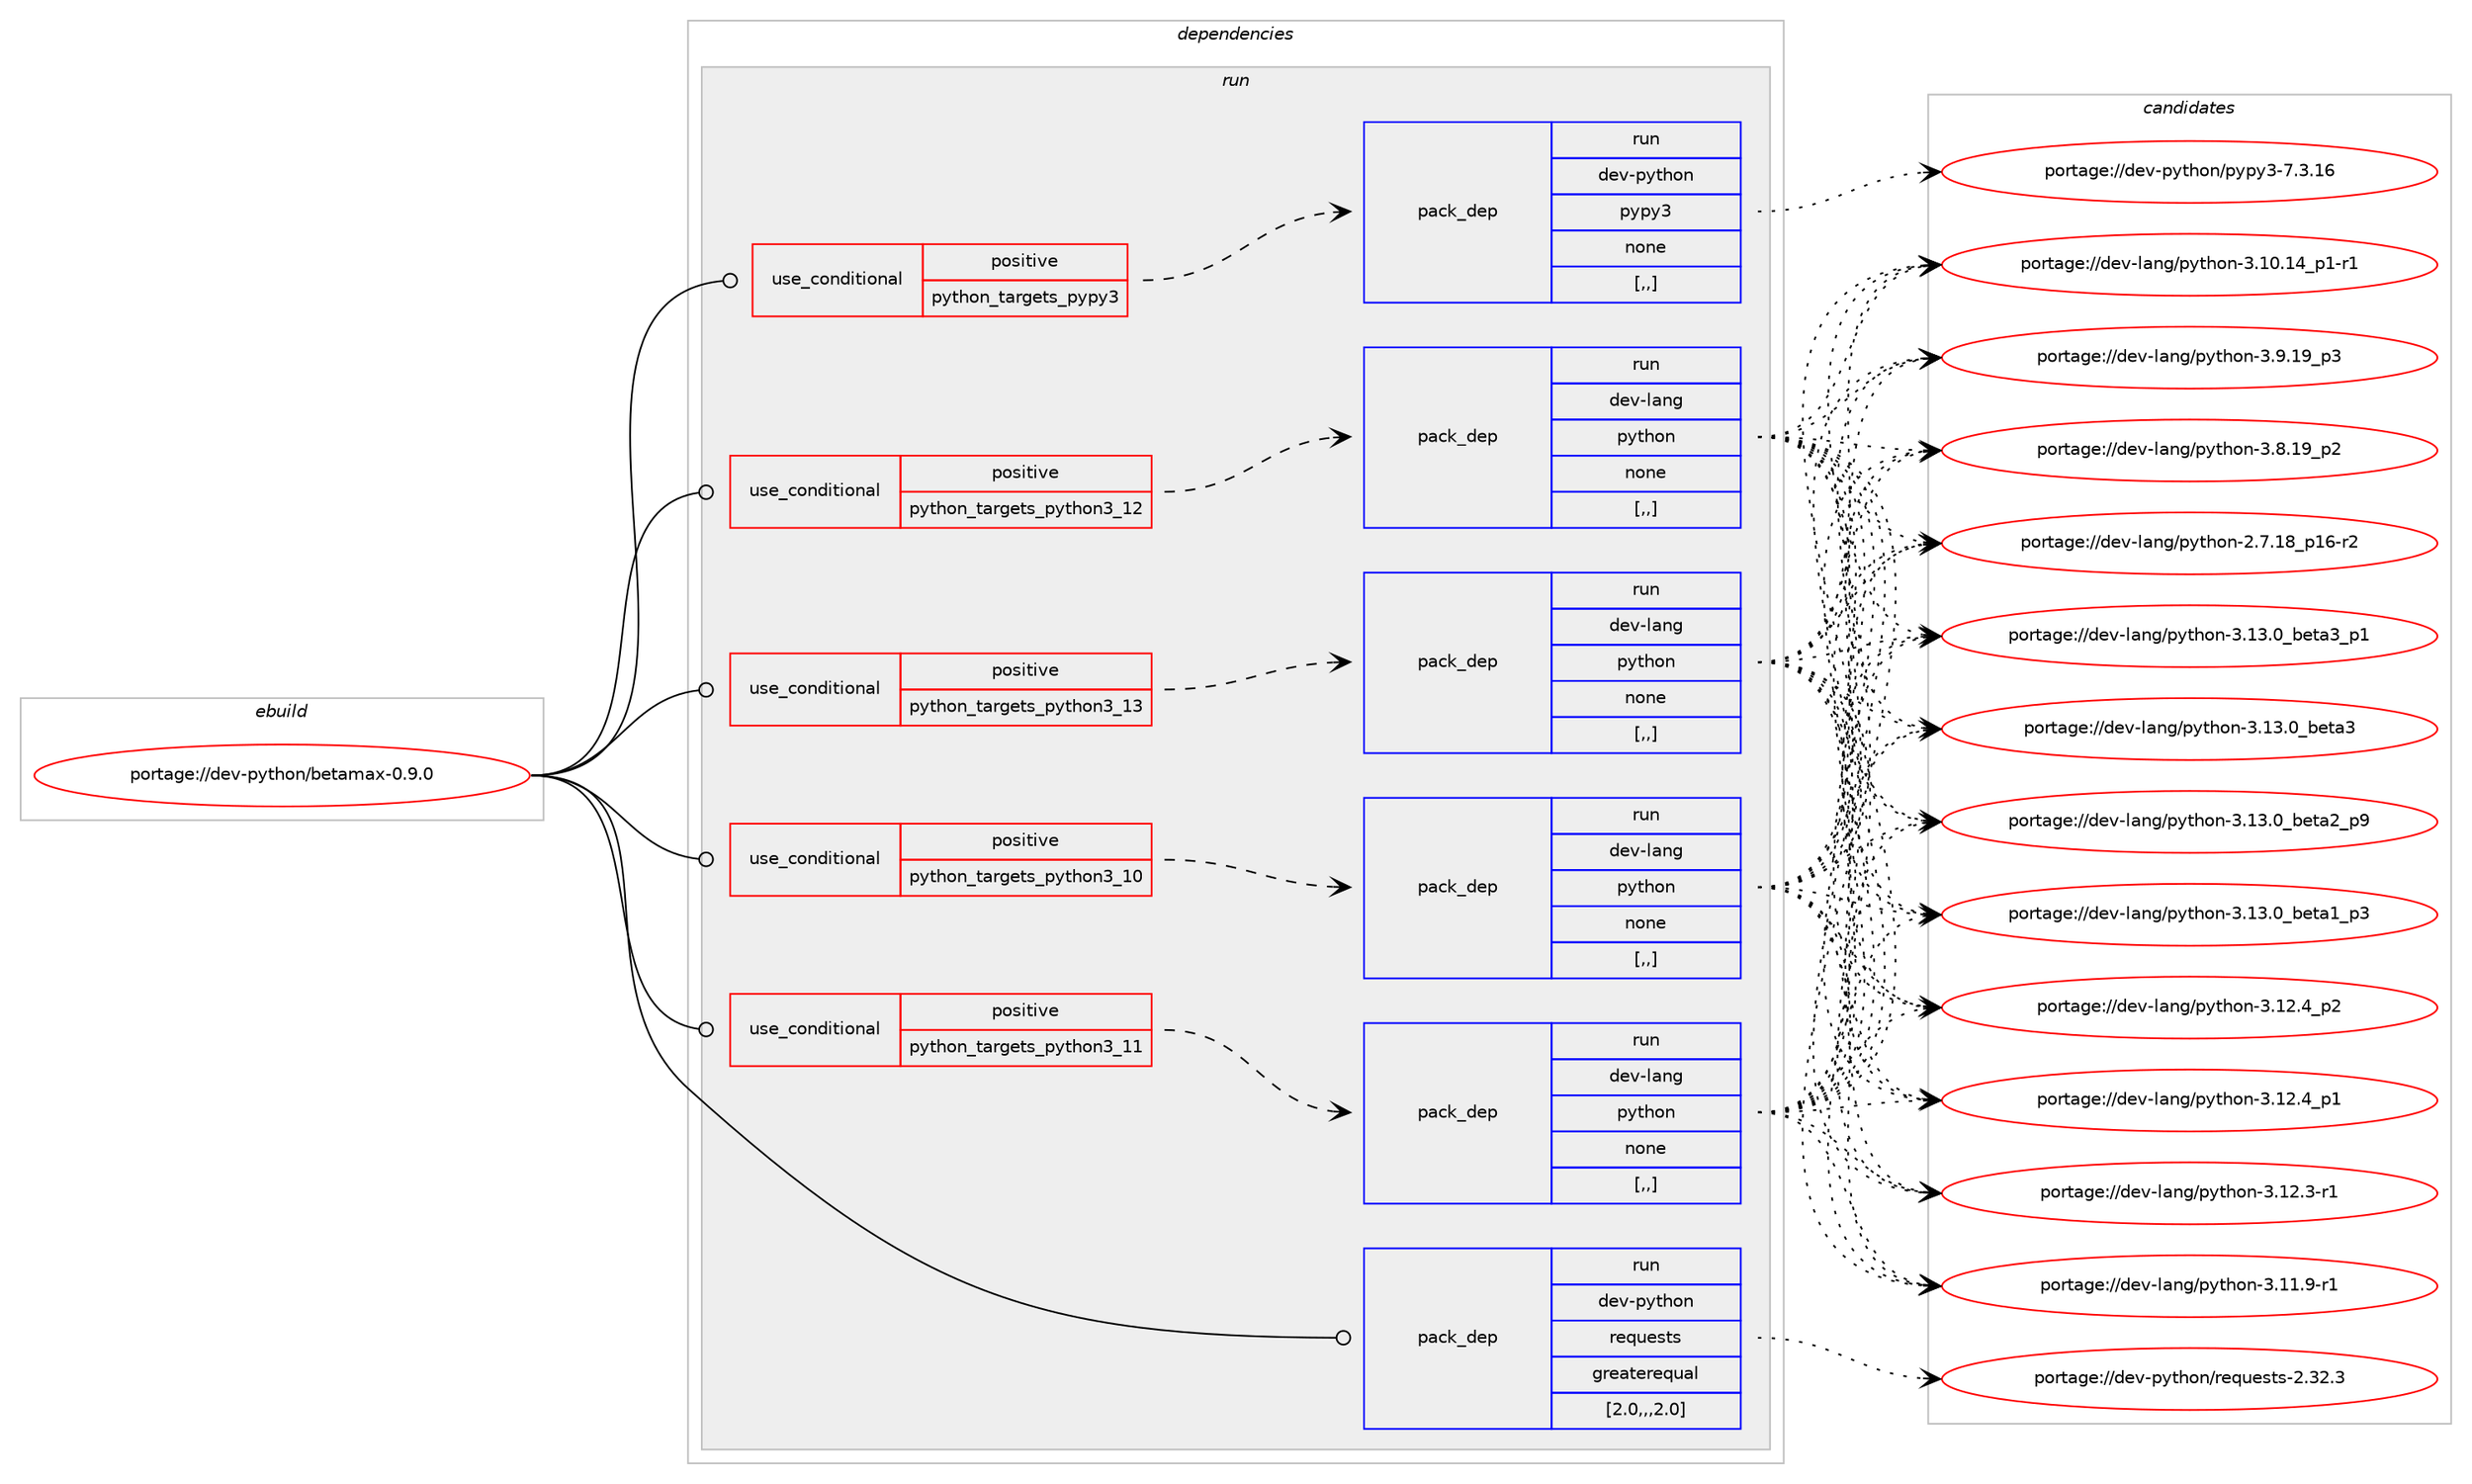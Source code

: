 digraph prolog {

# *************
# Graph options
# *************

newrank=true;
concentrate=true;
compound=true;
graph [rankdir=LR,fontname=Helvetica,fontsize=10,ranksep=1.5];#, ranksep=2.5, nodesep=0.2];
edge  [arrowhead=vee];
node  [fontname=Helvetica,fontsize=10];

# **********
# The ebuild
# **********

subgraph cluster_leftcol {
color=gray;
label=<<i>ebuild</i>>;
id [label="portage://dev-python/betamax-0.9.0", color=red, width=4, href="../dev-python/betamax-0.9.0.svg"];
}

# ****************
# The dependencies
# ****************

subgraph cluster_midcol {
color=gray;
label=<<i>dependencies</i>>;
subgraph cluster_compile {
fillcolor="#eeeeee";
style=filled;
label=<<i>compile</i>>;
}
subgraph cluster_compileandrun {
fillcolor="#eeeeee";
style=filled;
label=<<i>compile and run</i>>;
}
subgraph cluster_run {
fillcolor="#eeeeee";
style=filled;
label=<<i>run</i>>;
subgraph cond31173 {
dependency142314 [label=<<TABLE BORDER="0" CELLBORDER="1" CELLSPACING="0" CELLPADDING="4"><TR><TD ROWSPAN="3" CELLPADDING="10">use_conditional</TD></TR><TR><TD>positive</TD></TR><TR><TD>python_targets_pypy3</TD></TR></TABLE>>, shape=none, color=red];
subgraph pack109898 {
dependency142315 [label=<<TABLE BORDER="0" CELLBORDER="1" CELLSPACING="0" CELLPADDING="4" WIDTH="220"><TR><TD ROWSPAN="6" CELLPADDING="30">pack_dep</TD></TR><TR><TD WIDTH="110">run</TD></TR><TR><TD>dev-python</TD></TR><TR><TD>pypy3</TD></TR><TR><TD>none</TD></TR><TR><TD>[,,]</TD></TR></TABLE>>, shape=none, color=blue];
}
dependency142314:e -> dependency142315:w [weight=20,style="dashed",arrowhead="vee"];
}
id:e -> dependency142314:w [weight=20,style="solid",arrowhead="odot"];
subgraph cond31174 {
dependency142316 [label=<<TABLE BORDER="0" CELLBORDER="1" CELLSPACING="0" CELLPADDING="4"><TR><TD ROWSPAN="3" CELLPADDING="10">use_conditional</TD></TR><TR><TD>positive</TD></TR><TR><TD>python_targets_python3_10</TD></TR></TABLE>>, shape=none, color=red];
subgraph pack109899 {
dependency142317 [label=<<TABLE BORDER="0" CELLBORDER="1" CELLSPACING="0" CELLPADDING="4" WIDTH="220"><TR><TD ROWSPAN="6" CELLPADDING="30">pack_dep</TD></TR><TR><TD WIDTH="110">run</TD></TR><TR><TD>dev-lang</TD></TR><TR><TD>python</TD></TR><TR><TD>none</TD></TR><TR><TD>[,,]</TD></TR></TABLE>>, shape=none, color=blue];
}
dependency142316:e -> dependency142317:w [weight=20,style="dashed",arrowhead="vee"];
}
id:e -> dependency142316:w [weight=20,style="solid",arrowhead="odot"];
subgraph cond31175 {
dependency142318 [label=<<TABLE BORDER="0" CELLBORDER="1" CELLSPACING="0" CELLPADDING="4"><TR><TD ROWSPAN="3" CELLPADDING="10">use_conditional</TD></TR><TR><TD>positive</TD></TR><TR><TD>python_targets_python3_11</TD></TR></TABLE>>, shape=none, color=red];
subgraph pack109900 {
dependency142319 [label=<<TABLE BORDER="0" CELLBORDER="1" CELLSPACING="0" CELLPADDING="4" WIDTH="220"><TR><TD ROWSPAN="6" CELLPADDING="30">pack_dep</TD></TR><TR><TD WIDTH="110">run</TD></TR><TR><TD>dev-lang</TD></TR><TR><TD>python</TD></TR><TR><TD>none</TD></TR><TR><TD>[,,]</TD></TR></TABLE>>, shape=none, color=blue];
}
dependency142318:e -> dependency142319:w [weight=20,style="dashed",arrowhead="vee"];
}
id:e -> dependency142318:w [weight=20,style="solid",arrowhead="odot"];
subgraph cond31176 {
dependency142320 [label=<<TABLE BORDER="0" CELLBORDER="1" CELLSPACING="0" CELLPADDING="4"><TR><TD ROWSPAN="3" CELLPADDING="10">use_conditional</TD></TR><TR><TD>positive</TD></TR><TR><TD>python_targets_python3_12</TD></TR></TABLE>>, shape=none, color=red];
subgraph pack109901 {
dependency142321 [label=<<TABLE BORDER="0" CELLBORDER="1" CELLSPACING="0" CELLPADDING="4" WIDTH="220"><TR><TD ROWSPAN="6" CELLPADDING="30">pack_dep</TD></TR><TR><TD WIDTH="110">run</TD></TR><TR><TD>dev-lang</TD></TR><TR><TD>python</TD></TR><TR><TD>none</TD></TR><TR><TD>[,,]</TD></TR></TABLE>>, shape=none, color=blue];
}
dependency142320:e -> dependency142321:w [weight=20,style="dashed",arrowhead="vee"];
}
id:e -> dependency142320:w [weight=20,style="solid",arrowhead="odot"];
subgraph cond31177 {
dependency142322 [label=<<TABLE BORDER="0" CELLBORDER="1" CELLSPACING="0" CELLPADDING="4"><TR><TD ROWSPAN="3" CELLPADDING="10">use_conditional</TD></TR><TR><TD>positive</TD></TR><TR><TD>python_targets_python3_13</TD></TR></TABLE>>, shape=none, color=red];
subgraph pack109902 {
dependency142323 [label=<<TABLE BORDER="0" CELLBORDER="1" CELLSPACING="0" CELLPADDING="4" WIDTH="220"><TR><TD ROWSPAN="6" CELLPADDING="30">pack_dep</TD></TR><TR><TD WIDTH="110">run</TD></TR><TR><TD>dev-lang</TD></TR><TR><TD>python</TD></TR><TR><TD>none</TD></TR><TR><TD>[,,]</TD></TR></TABLE>>, shape=none, color=blue];
}
dependency142322:e -> dependency142323:w [weight=20,style="dashed",arrowhead="vee"];
}
id:e -> dependency142322:w [weight=20,style="solid",arrowhead="odot"];
subgraph pack109903 {
dependency142324 [label=<<TABLE BORDER="0" CELLBORDER="1" CELLSPACING="0" CELLPADDING="4" WIDTH="220"><TR><TD ROWSPAN="6" CELLPADDING="30">pack_dep</TD></TR><TR><TD WIDTH="110">run</TD></TR><TR><TD>dev-python</TD></TR><TR><TD>requests</TD></TR><TR><TD>greaterequal</TD></TR><TR><TD>[2.0,,,2.0]</TD></TR></TABLE>>, shape=none, color=blue];
}
id:e -> dependency142324:w [weight=20,style="solid",arrowhead="odot"];
}
}

# **************
# The candidates
# **************

subgraph cluster_choices {
rank=same;
color=gray;
label=<<i>candidates</i>>;

subgraph choice109898 {
color=black;
nodesep=1;
choice10010111845112121116104111110471121211121215145554651464954 [label="portage://dev-python/pypy3-7.3.16", color=red, width=4,href="../dev-python/pypy3-7.3.16.svg"];
dependency142315:e -> choice10010111845112121116104111110471121211121215145554651464954:w [style=dotted,weight="100"];
}
subgraph choice109899 {
color=black;
nodesep=1;
choice10010111845108971101034711212111610411111045514649514648959810111697519511249 [label="portage://dev-lang/python-3.13.0_beta3_p1", color=red, width=4,href="../dev-lang/python-3.13.0_beta3_p1.svg"];
choice1001011184510897110103471121211161041111104551464951464895981011169751 [label="portage://dev-lang/python-3.13.0_beta3", color=red, width=4,href="../dev-lang/python-3.13.0_beta3.svg"];
choice10010111845108971101034711212111610411111045514649514648959810111697509511257 [label="portage://dev-lang/python-3.13.0_beta2_p9", color=red, width=4,href="../dev-lang/python-3.13.0_beta2_p9.svg"];
choice10010111845108971101034711212111610411111045514649514648959810111697499511251 [label="portage://dev-lang/python-3.13.0_beta1_p3", color=red, width=4,href="../dev-lang/python-3.13.0_beta1_p3.svg"];
choice100101118451089711010347112121116104111110455146495046529511250 [label="portage://dev-lang/python-3.12.4_p2", color=red, width=4,href="../dev-lang/python-3.12.4_p2.svg"];
choice100101118451089711010347112121116104111110455146495046529511249 [label="portage://dev-lang/python-3.12.4_p1", color=red, width=4,href="../dev-lang/python-3.12.4_p1.svg"];
choice100101118451089711010347112121116104111110455146495046514511449 [label="portage://dev-lang/python-3.12.3-r1", color=red, width=4,href="../dev-lang/python-3.12.3-r1.svg"];
choice100101118451089711010347112121116104111110455146494946574511449 [label="portage://dev-lang/python-3.11.9-r1", color=red, width=4,href="../dev-lang/python-3.11.9-r1.svg"];
choice100101118451089711010347112121116104111110455146494846495295112494511449 [label="portage://dev-lang/python-3.10.14_p1-r1", color=red, width=4,href="../dev-lang/python-3.10.14_p1-r1.svg"];
choice100101118451089711010347112121116104111110455146574649579511251 [label="portage://dev-lang/python-3.9.19_p3", color=red, width=4,href="../dev-lang/python-3.9.19_p3.svg"];
choice100101118451089711010347112121116104111110455146564649579511250 [label="portage://dev-lang/python-3.8.19_p2", color=red, width=4,href="../dev-lang/python-3.8.19_p2.svg"];
choice100101118451089711010347112121116104111110455046554649569511249544511450 [label="portage://dev-lang/python-2.7.18_p16-r2", color=red, width=4,href="../dev-lang/python-2.7.18_p16-r2.svg"];
dependency142317:e -> choice10010111845108971101034711212111610411111045514649514648959810111697519511249:w [style=dotted,weight="100"];
dependency142317:e -> choice1001011184510897110103471121211161041111104551464951464895981011169751:w [style=dotted,weight="100"];
dependency142317:e -> choice10010111845108971101034711212111610411111045514649514648959810111697509511257:w [style=dotted,weight="100"];
dependency142317:e -> choice10010111845108971101034711212111610411111045514649514648959810111697499511251:w [style=dotted,weight="100"];
dependency142317:e -> choice100101118451089711010347112121116104111110455146495046529511250:w [style=dotted,weight="100"];
dependency142317:e -> choice100101118451089711010347112121116104111110455146495046529511249:w [style=dotted,weight="100"];
dependency142317:e -> choice100101118451089711010347112121116104111110455146495046514511449:w [style=dotted,weight="100"];
dependency142317:e -> choice100101118451089711010347112121116104111110455146494946574511449:w [style=dotted,weight="100"];
dependency142317:e -> choice100101118451089711010347112121116104111110455146494846495295112494511449:w [style=dotted,weight="100"];
dependency142317:e -> choice100101118451089711010347112121116104111110455146574649579511251:w [style=dotted,weight="100"];
dependency142317:e -> choice100101118451089711010347112121116104111110455146564649579511250:w [style=dotted,weight="100"];
dependency142317:e -> choice100101118451089711010347112121116104111110455046554649569511249544511450:w [style=dotted,weight="100"];
}
subgraph choice109900 {
color=black;
nodesep=1;
choice10010111845108971101034711212111610411111045514649514648959810111697519511249 [label="portage://dev-lang/python-3.13.0_beta3_p1", color=red, width=4,href="../dev-lang/python-3.13.0_beta3_p1.svg"];
choice1001011184510897110103471121211161041111104551464951464895981011169751 [label="portage://dev-lang/python-3.13.0_beta3", color=red, width=4,href="../dev-lang/python-3.13.0_beta3.svg"];
choice10010111845108971101034711212111610411111045514649514648959810111697509511257 [label="portage://dev-lang/python-3.13.0_beta2_p9", color=red, width=4,href="../dev-lang/python-3.13.0_beta2_p9.svg"];
choice10010111845108971101034711212111610411111045514649514648959810111697499511251 [label="portage://dev-lang/python-3.13.0_beta1_p3", color=red, width=4,href="../dev-lang/python-3.13.0_beta1_p3.svg"];
choice100101118451089711010347112121116104111110455146495046529511250 [label="portage://dev-lang/python-3.12.4_p2", color=red, width=4,href="../dev-lang/python-3.12.4_p2.svg"];
choice100101118451089711010347112121116104111110455146495046529511249 [label="portage://dev-lang/python-3.12.4_p1", color=red, width=4,href="../dev-lang/python-3.12.4_p1.svg"];
choice100101118451089711010347112121116104111110455146495046514511449 [label="portage://dev-lang/python-3.12.3-r1", color=red, width=4,href="../dev-lang/python-3.12.3-r1.svg"];
choice100101118451089711010347112121116104111110455146494946574511449 [label="portage://dev-lang/python-3.11.9-r1", color=red, width=4,href="../dev-lang/python-3.11.9-r1.svg"];
choice100101118451089711010347112121116104111110455146494846495295112494511449 [label="portage://dev-lang/python-3.10.14_p1-r1", color=red, width=4,href="../dev-lang/python-3.10.14_p1-r1.svg"];
choice100101118451089711010347112121116104111110455146574649579511251 [label="portage://dev-lang/python-3.9.19_p3", color=red, width=4,href="../dev-lang/python-3.9.19_p3.svg"];
choice100101118451089711010347112121116104111110455146564649579511250 [label="portage://dev-lang/python-3.8.19_p2", color=red, width=4,href="../dev-lang/python-3.8.19_p2.svg"];
choice100101118451089711010347112121116104111110455046554649569511249544511450 [label="portage://dev-lang/python-2.7.18_p16-r2", color=red, width=4,href="../dev-lang/python-2.7.18_p16-r2.svg"];
dependency142319:e -> choice10010111845108971101034711212111610411111045514649514648959810111697519511249:w [style=dotted,weight="100"];
dependency142319:e -> choice1001011184510897110103471121211161041111104551464951464895981011169751:w [style=dotted,weight="100"];
dependency142319:e -> choice10010111845108971101034711212111610411111045514649514648959810111697509511257:w [style=dotted,weight="100"];
dependency142319:e -> choice10010111845108971101034711212111610411111045514649514648959810111697499511251:w [style=dotted,weight="100"];
dependency142319:e -> choice100101118451089711010347112121116104111110455146495046529511250:w [style=dotted,weight="100"];
dependency142319:e -> choice100101118451089711010347112121116104111110455146495046529511249:w [style=dotted,weight="100"];
dependency142319:e -> choice100101118451089711010347112121116104111110455146495046514511449:w [style=dotted,weight="100"];
dependency142319:e -> choice100101118451089711010347112121116104111110455146494946574511449:w [style=dotted,weight="100"];
dependency142319:e -> choice100101118451089711010347112121116104111110455146494846495295112494511449:w [style=dotted,weight="100"];
dependency142319:e -> choice100101118451089711010347112121116104111110455146574649579511251:w [style=dotted,weight="100"];
dependency142319:e -> choice100101118451089711010347112121116104111110455146564649579511250:w [style=dotted,weight="100"];
dependency142319:e -> choice100101118451089711010347112121116104111110455046554649569511249544511450:w [style=dotted,weight="100"];
}
subgraph choice109901 {
color=black;
nodesep=1;
choice10010111845108971101034711212111610411111045514649514648959810111697519511249 [label="portage://dev-lang/python-3.13.0_beta3_p1", color=red, width=4,href="../dev-lang/python-3.13.0_beta3_p1.svg"];
choice1001011184510897110103471121211161041111104551464951464895981011169751 [label="portage://dev-lang/python-3.13.0_beta3", color=red, width=4,href="../dev-lang/python-3.13.0_beta3.svg"];
choice10010111845108971101034711212111610411111045514649514648959810111697509511257 [label="portage://dev-lang/python-3.13.0_beta2_p9", color=red, width=4,href="../dev-lang/python-3.13.0_beta2_p9.svg"];
choice10010111845108971101034711212111610411111045514649514648959810111697499511251 [label="portage://dev-lang/python-3.13.0_beta1_p3", color=red, width=4,href="../dev-lang/python-3.13.0_beta1_p3.svg"];
choice100101118451089711010347112121116104111110455146495046529511250 [label="portage://dev-lang/python-3.12.4_p2", color=red, width=4,href="../dev-lang/python-3.12.4_p2.svg"];
choice100101118451089711010347112121116104111110455146495046529511249 [label="portage://dev-lang/python-3.12.4_p1", color=red, width=4,href="../dev-lang/python-3.12.4_p1.svg"];
choice100101118451089711010347112121116104111110455146495046514511449 [label="portage://dev-lang/python-3.12.3-r1", color=red, width=4,href="../dev-lang/python-3.12.3-r1.svg"];
choice100101118451089711010347112121116104111110455146494946574511449 [label="portage://dev-lang/python-3.11.9-r1", color=red, width=4,href="../dev-lang/python-3.11.9-r1.svg"];
choice100101118451089711010347112121116104111110455146494846495295112494511449 [label="portage://dev-lang/python-3.10.14_p1-r1", color=red, width=4,href="../dev-lang/python-3.10.14_p1-r1.svg"];
choice100101118451089711010347112121116104111110455146574649579511251 [label="portage://dev-lang/python-3.9.19_p3", color=red, width=4,href="../dev-lang/python-3.9.19_p3.svg"];
choice100101118451089711010347112121116104111110455146564649579511250 [label="portage://dev-lang/python-3.8.19_p2", color=red, width=4,href="../dev-lang/python-3.8.19_p2.svg"];
choice100101118451089711010347112121116104111110455046554649569511249544511450 [label="portage://dev-lang/python-2.7.18_p16-r2", color=red, width=4,href="../dev-lang/python-2.7.18_p16-r2.svg"];
dependency142321:e -> choice10010111845108971101034711212111610411111045514649514648959810111697519511249:w [style=dotted,weight="100"];
dependency142321:e -> choice1001011184510897110103471121211161041111104551464951464895981011169751:w [style=dotted,weight="100"];
dependency142321:e -> choice10010111845108971101034711212111610411111045514649514648959810111697509511257:w [style=dotted,weight="100"];
dependency142321:e -> choice10010111845108971101034711212111610411111045514649514648959810111697499511251:w [style=dotted,weight="100"];
dependency142321:e -> choice100101118451089711010347112121116104111110455146495046529511250:w [style=dotted,weight="100"];
dependency142321:e -> choice100101118451089711010347112121116104111110455146495046529511249:w [style=dotted,weight="100"];
dependency142321:e -> choice100101118451089711010347112121116104111110455146495046514511449:w [style=dotted,weight="100"];
dependency142321:e -> choice100101118451089711010347112121116104111110455146494946574511449:w [style=dotted,weight="100"];
dependency142321:e -> choice100101118451089711010347112121116104111110455146494846495295112494511449:w [style=dotted,weight="100"];
dependency142321:e -> choice100101118451089711010347112121116104111110455146574649579511251:w [style=dotted,weight="100"];
dependency142321:e -> choice100101118451089711010347112121116104111110455146564649579511250:w [style=dotted,weight="100"];
dependency142321:e -> choice100101118451089711010347112121116104111110455046554649569511249544511450:w [style=dotted,weight="100"];
}
subgraph choice109902 {
color=black;
nodesep=1;
choice10010111845108971101034711212111610411111045514649514648959810111697519511249 [label="portage://dev-lang/python-3.13.0_beta3_p1", color=red, width=4,href="../dev-lang/python-3.13.0_beta3_p1.svg"];
choice1001011184510897110103471121211161041111104551464951464895981011169751 [label="portage://dev-lang/python-3.13.0_beta3", color=red, width=4,href="../dev-lang/python-3.13.0_beta3.svg"];
choice10010111845108971101034711212111610411111045514649514648959810111697509511257 [label="portage://dev-lang/python-3.13.0_beta2_p9", color=red, width=4,href="../dev-lang/python-3.13.0_beta2_p9.svg"];
choice10010111845108971101034711212111610411111045514649514648959810111697499511251 [label="portage://dev-lang/python-3.13.0_beta1_p3", color=red, width=4,href="../dev-lang/python-3.13.0_beta1_p3.svg"];
choice100101118451089711010347112121116104111110455146495046529511250 [label="portage://dev-lang/python-3.12.4_p2", color=red, width=4,href="../dev-lang/python-3.12.4_p2.svg"];
choice100101118451089711010347112121116104111110455146495046529511249 [label="portage://dev-lang/python-3.12.4_p1", color=red, width=4,href="../dev-lang/python-3.12.4_p1.svg"];
choice100101118451089711010347112121116104111110455146495046514511449 [label="portage://dev-lang/python-3.12.3-r1", color=red, width=4,href="../dev-lang/python-3.12.3-r1.svg"];
choice100101118451089711010347112121116104111110455146494946574511449 [label="portage://dev-lang/python-3.11.9-r1", color=red, width=4,href="../dev-lang/python-3.11.9-r1.svg"];
choice100101118451089711010347112121116104111110455146494846495295112494511449 [label="portage://dev-lang/python-3.10.14_p1-r1", color=red, width=4,href="../dev-lang/python-3.10.14_p1-r1.svg"];
choice100101118451089711010347112121116104111110455146574649579511251 [label="portage://dev-lang/python-3.9.19_p3", color=red, width=4,href="../dev-lang/python-3.9.19_p3.svg"];
choice100101118451089711010347112121116104111110455146564649579511250 [label="portage://dev-lang/python-3.8.19_p2", color=red, width=4,href="../dev-lang/python-3.8.19_p2.svg"];
choice100101118451089711010347112121116104111110455046554649569511249544511450 [label="portage://dev-lang/python-2.7.18_p16-r2", color=red, width=4,href="../dev-lang/python-2.7.18_p16-r2.svg"];
dependency142323:e -> choice10010111845108971101034711212111610411111045514649514648959810111697519511249:w [style=dotted,weight="100"];
dependency142323:e -> choice1001011184510897110103471121211161041111104551464951464895981011169751:w [style=dotted,weight="100"];
dependency142323:e -> choice10010111845108971101034711212111610411111045514649514648959810111697509511257:w [style=dotted,weight="100"];
dependency142323:e -> choice10010111845108971101034711212111610411111045514649514648959810111697499511251:w [style=dotted,weight="100"];
dependency142323:e -> choice100101118451089711010347112121116104111110455146495046529511250:w [style=dotted,weight="100"];
dependency142323:e -> choice100101118451089711010347112121116104111110455146495046529511249:w [style=dotted,weight="100"];
dependency142323:e -> choice100101118451089711010347112121116104111110455146495046514511449:w [style=dotted,weight="100"];
dependency142323:e -> choice100101118451089711010347112121116104111110455146494946574511449:w [style=dotted,weight="100"];
dependency142323:e -> choice100101118451089711010347112121116104111110455146494846495295112494511449:w [style=dotted,weight="100"];
dependency142323:e -> choice100101118451089711010347112121116104111110455146574649579511251:w [style=dotted,weight="100"];
dependency142323:e -> choice100101118451089711010347112121116104111110455146564649579511250:w [style=dotted,weight="100"];
dependency142323:e -> choice100101118451089711010347112121116104111110455046554649569511249544511450:w [style=dotted,weight="100"];
}
subgraph choice109903 {
color=black;
nodesep=1;
choice100101118451121211161041111104711410111311710111511611545504651504651 [label="portage://dev-python/requests-2.32.3", color=red, width=4,href="../dev-python/requests-2.32.3.svg"];
dependency142324:e -> choice100101118451121211161041111104711410111311710111511611545504651504651:w [style=dotted,weight="100"];
}
}

}
